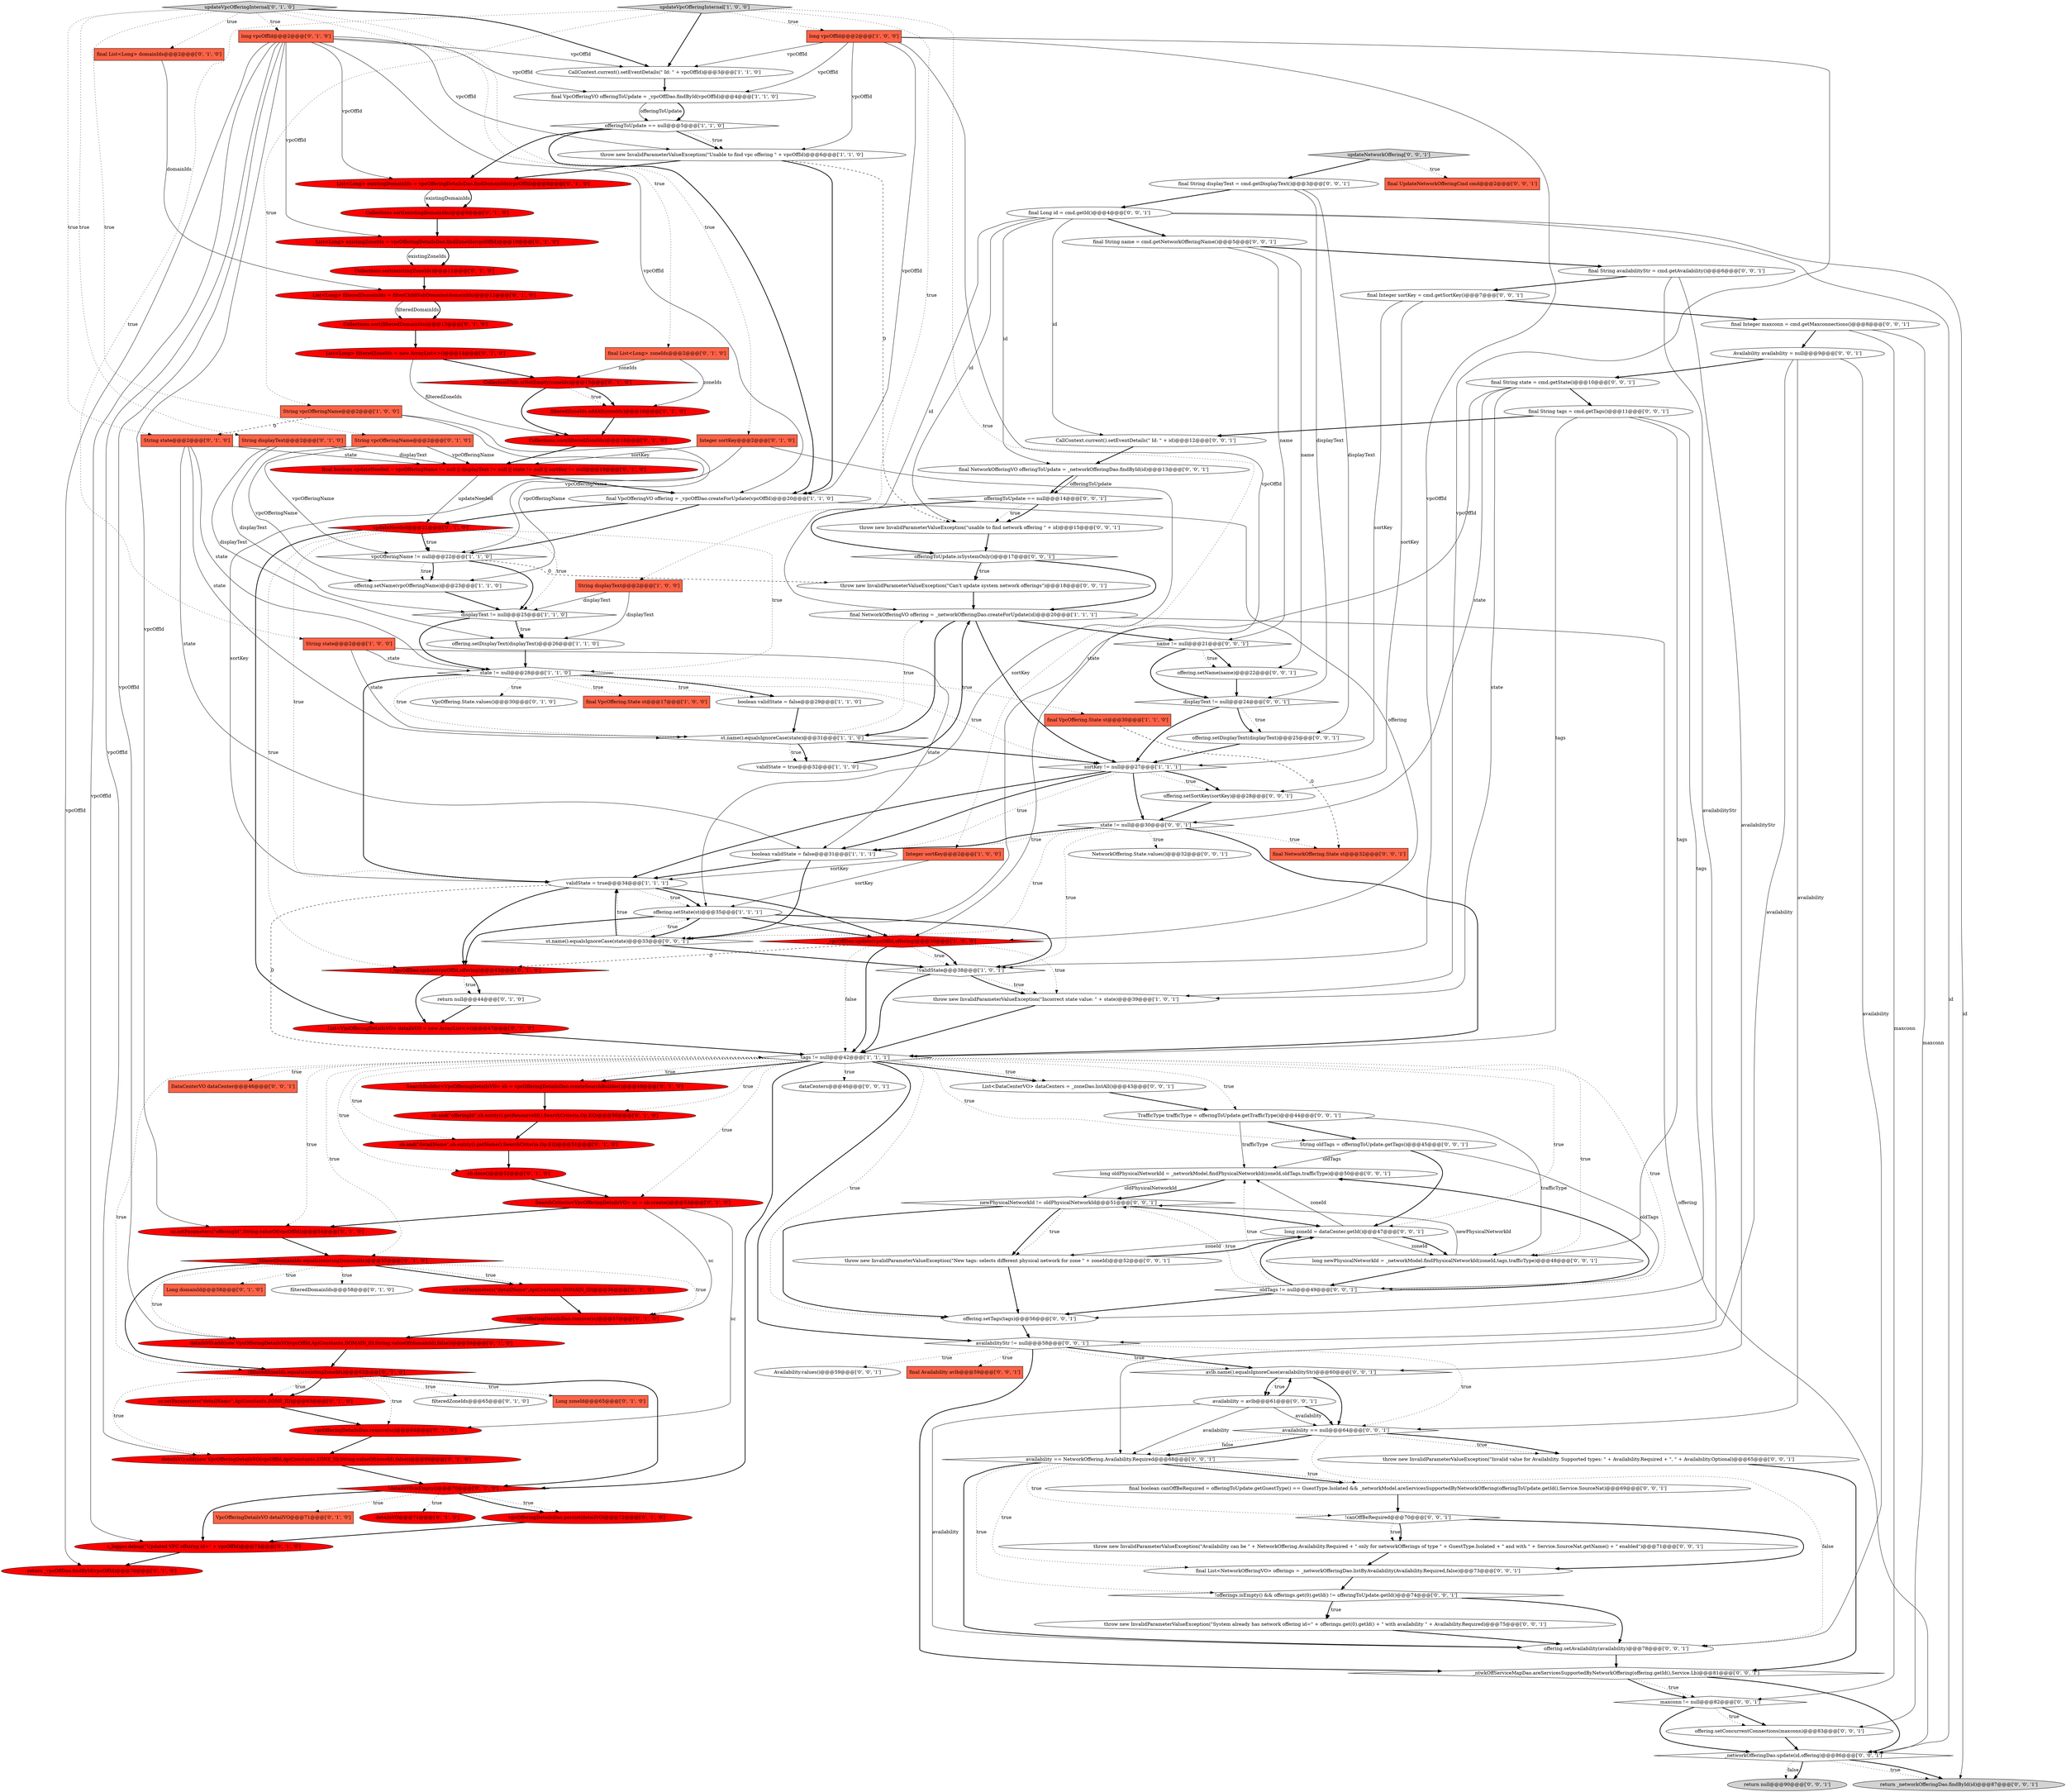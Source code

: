 digraph {
74 [style = filled, label = "SearchCriteria<VpcOfferingDetailsVO> sc = sb.create()@@@53@@@['0', '1', '0']", fillcolor = red, shape = ellipse image = "AAA1AAABBB2BBB"];
3 [style = filled, label = "_vpcOffDao.update(vpcOffId,offering)@@@30@@@['1', '0', '0']", fillcolor = red, shape = diamond image = "AAA1AAABBB1BBB"];
11 [style = filled, label = "CallContext.current().setEventDetails(\" Id: \" + vpcOffId)@@@3@@@['1', '1', '0']", fillcolor = white, shape = ellipse image = "AAA0AAABBB1BBB"];
12 [style = filled, label = "state != null@@@28@@@['1', '1', '0']", fillcolor = white, shape = diamond image = "AAA0AAABBB1BBB"];
7 [style = filled, label = "boolean validState = false@@@31@@@['1', '1', '1']", fillcolor = white, shape = ellipse image = "AAA0AAABBB1BBB"];
47 [style = filled, label = "String vpcOfferingName@@@2@@@['0', '1', '0']", fillcolor = tomato, shape = box image = "AAA0AAABBB2BBB"];
105 [style = filled, label = "final String displayText = cmd.getDisplayText()@@@3@@@['0', '0', '1']", fillcolor = white, shape = ellipse image = "AAA0AAABBB3BBB"];
81 [style = filled, label = "!offerings.isEmpty() && offerings.get(0).getId() != offeringToUpdate.getId()@@@74@@@['0', '0', '1']", fillcolor = white, shape = diamond image = "AAA0AAABBB3BBB"];
45 [style = filled, label = "String displayText@@@2@@@['0', '1', '0']", fillcolor = tomato, shape = box image = "AAA0AAABBB2BBB"];
10 [style = filled, label = "long vpcOffId@@@2@@@['1', '0', '0']", fillcolor = tomato, shape = box image = "AAA0AAABBB1BBB"];
118 [style = filled, label = "final NetworkOffering.State st@@@32@@@['0', '0', '1']", fillcolor = tomato, shape = box image = "AAA0AAABBB3BBB"];
17 [style = filled, label = "String state@@@2@@@['1', '0', '0']", fillcolor = tomato, shape = box image = "AAA0AAABBB1BBB"];
98 [style = filled, label = "NetworkOffering.State.values()@@@32@@@['0', '0', '1']", fillcolor = white, shape = ellipse image = "AAA0AAABBB3BBB"];
76 [style = filled, label = "Collections.sort(existingZoneIds)@@@11@@@['0', '1', '0']", fillcolor = red, shape = ellipse image = "AAA1AAABBB2BBB"];
117 [style = filled, label = "final String availabilityStr = cmd.getAvailability()@@@6@@@['0', '0', '1']", fillcolor = white, shape = ellipse image = "AAA0AAABBB3BBB"];
44 [style = filled, label = "List<Long> existingZoneIds = vpcOfferingDetailsDao.findZoneIds(vpcOffId)@@@10@@@['0', '1', '0']", fillcolor = red, shape = ellipse image = "AAA1AAABBB2BBB"];
97 [style = filled, label = "long oldPhysicalNetworkId = _networkModel.findPhysicalNetworkId(zoneId,oldTags,trafficType)@@@50@@@['0', '0', '1']", fillcolor = white, shape = ellipse image = "AAA0AAABBB3BBB"];
134 [style = filled, label = "String oldTags = offeringToUpdate.getTags()@@@45@@@['0', '0', '1']", fillcolor = white, shape = ellipse image = "AAA0AAABBB3BBB"];
126 [style = filled, label = "final boolean canOffBeRequired = offeringToUpdate.getGuestType() == GuestType.Isolated && _networkModel.areServicesSupportedByNetworkOffering(offeringToUpdate.getId(),Service.SourceNat)@@@69@@@['0', '0', '1']", fillcolor = white, shape = ellipse image = "AAA0AAABBB3BBB"];
86 [style = filled, label = "throw new InvalidParameterValueException(\"Availability can be \" + NetworkOffering.Availability.Required + \" only for networkOfferings of type \" + GuestType.Isolated + \" and with \" + Service.SourceNat.getName() + \" enabled\")@@@71@@@['0', '0', '1']", fillcolor = white, shape = ellipse image = "AAA0AAABBB3BBB"];
22 [style = filled, label = "offeringToUpdate == null@@@5@@@['1', '1', '0']", fillcolor = white, shape = diamond image = "AAA0AAABBB1BBB"];
49 [style = filled, label = "VpcOffering.State.values()@@@30@@@['0', '1', '0']", fillcolor = white, shape = ellipse image = "AAA0AAABBB2BBB"];
77 [style = filled, label = "!detailsVO.isEmpty()@@@70@@@['0', '1', '0']", fillcolor = red, shape = diamond image = "AAA1AAABBB2BBB"];
111 [style = filled, label = "final Integer maxconn = cmd.getMaxconnections()@@@8@@@['0', '0', '1']", fillcolor = white, shape = ellipse image = "AAA0AAABBB3BBB"];
56 [style = filled, label = "sb.and(\"offeringId\",sb.entity().getResourceId(),SearchCriteria.Op.EQ)@@@50@@@['0', '1', '0']", fillcolor = red, shape = ellipse image = "AAA1AAABBB2BBB"];
119 [style = filled, label = "final List<NetworkOfferingVO> offerings = _networkOfferingDao.listByAvailability(Availability.Required,false)@@@73@@@['0', '0', '1']", fillcolor = white, shape = ellipse image = "AAA0AAABBB3BBB"];
43 [style = filled, label = "final List<Long> zoneIds@@@2@@@['0', '1', '0']", fillcolor = tomato, shape = box image = "AAA0AAABBB2BBB"];
59 [style = filled, label = "updateNeeded@@@21@@@['0', '1', '0']", fillcolor = red, shape = diamond image = "AAA1AAABBB2BBB"];
31 [style = filled, label = "Collections.sort(filteredZoneIds)@@@18@@@['0', '1', '0']", fillcolor = red, shape = ellipse image = "AAA1AAABBB2BBB"];
48 [style = filled, label = "List<Long> filteredDomainIds = filterChildSubDomains(domainIds)@@@12@@@['0', '1', '0']", fillcolor = red, shape = ellipse image = "AAA1AAABBB2BBB"];
25 [style = filled, label = "final VpcOfferingVO offeringToUpdate = _vpcOffDao.findById(vpcOffId)@@@4@@@['1', '1', '0']", fillcolor = white, shape = ellipse image = "AAA0AAABBB1BBB"];
115 [style = filled, label = "avlb.name().equalsIgnoreCase(availabilityStr)@@@60@@@['0', '0', '1']", fillcolor = white, shape = diamond image = "AAA0AAABBB3BBB"];
71 [style = filled, label = "return null@@@44@@@['0', '1', '0']", fillcolor = white, shape = ellipse image = "AAA0AAABBB2BBB"];
113 [style = filled, label = "state != null@@@30@@@['0', '0', '1']", fillcolor = white, shape = diamond image = "AAA0AAABBB3BBB"];
0 [style = filled, label = "String displayText@@@2@@@['1', '0', '0']", fillcolor = tomato, shape = box image = "AAA0AAABBB1BBB"];
57 [style = filled, label = "vpcOfferingDetailsDao.remove(sc)@@@64@@@['0', '1', '0']", fillcolor = red, shape = ellipse image = "AAA1AAABBB2BBB"];
133 [style = filled, label = "final NetworkOfferingVO offeringToUpdate = _networkOfferingDao.findById(id)@@@13@@@['0', '0', '1']", fillcolor = white, shape = ellipse image = "AAA0AAABBB3BBB"];
1 [style = filled, label = "final VpcOffering.State st@@@17@@@['1', '0', '0']", fillcolor = tomato, shape = box image = "AAA0AAABBB1BBB"];
23 [style = filled, label = "final NetworkOfferingVO offering = _networkOfferingDao.createForUpdate(id)@@@20@@@['1', '1', '1']", fillcolor = white, shape = ellipse image = "AAA0AAABBB1BBB"];
92 [style = filled, label = "Availability.values()@@@59@@@['0', '0', '1']", fillcolor = white, shape = ellipse image = "AAA0AAABBB3BBB"];
102 [style = filled, label = "throw new InvalidParameterValueException(\"Invalid value for Availability. Supported types: \" + Availability.Required + \", \" + Availability.Optional)@@@65@@@['0', '0', '1']", fillcolor = white, shape = ellipse image = "AAA0AAABBB3BBB"];
30 [style = filled, label = "!filteredZoneIds.equals(existingZoneIds)@@@62@@@['0', '1', '0']", fillcolor = red, shape = diamond image = "AAA1AAABBB2BBB"];
132 [style = filled, label = "final Long id = cmd.getId()@@@4@@@['0', '0', '1']", fillcolor = white, shape = ellipse image = "AAA0AAABBB3BBB"];
14 [style = filled, label = "Integer sortKey@@@2@@@['1', '0', '0']", fillcolor = tomato, shape = box image = "AAA0AAABBB1BBB"];
106 [style = filled, label = "throw new InvalidParameterValueException(\"unable to find network offering \" + id)@@@15@@@['0', '0', '1']", fillcolor = white, shape = ellipse image = "AAA0AAABBB3BBB"];
28 [style = filled, label = "boolean validState = false@@@29@@@['1', '1', '0']", fillcolor = white, shape = ellipse image = "AAA0AAABBB1BBB"];
104 [style = filled, label = "final Availability avlb@@@59@@@['0', '0', '1']", fillcolor = tomato, shape = box image = "AAA0AAABBB3BBB"];
16 [style = filled, label = "validState = true@@@34@@@['1', '1', '1']", fillcolor = white, shape = ellipse image = "AAA0AAABBB1BBB"];
79 [style = filled, label = "name != null@@@21@@@['0', '0', '1']", fillcolor = white, shape = diamond image = "AAA0AAABBB3BBB"];
8 [style = filled, label = "final VpcOffering.State st@@@30@@@['1', '1', '0']", fillcolor = tomato, shape = box image = "AAA0AAABBB1BBB"];
39 [style = filled, label = "vpcOfferingDetailsDao.persist(detailVO)@@@72@@@['0', '1', '0']", fillcolor = red, shape = ellipse image = "AAA1AAABBB2BBB"];
94 [style = filled, label = "displayText != null@@@24@@@['0', '0', '1']", fillcolor = white, shape = diamond image = "AAA0AAABBB3BBB"];
51 [style = filled, label = "updateVpcOfferingInternal['0', '1', '0']", fillcolor = lightgray, shape = diamond image = "AAA0AAABBB2BBB"];
124 [style = filled, label = "final Integer sortKey = cmd.getSortKey()@@@7@@@['0', '0', '1']", fillcolor = white, shape = ellipse image = "AAA0AAABBB3BBB"];
73 [style = filled, label = "String state@@@2@@@['0', '1', '0']", fillcolor = tomato, shape = box image = "AAA1AAABBB2BBB"];
130 [style = filled, label = "_networkOfferingDao.update(id,offering)@@@86@@@['0', '0', '1']", fillcolor = white, shape = diamond image = "AAA0AAABBB3BBB"];
32 [style = filled, label = "sc.setParameters(\"detailName\",ApiConstants.DOMAIN_ID)@@@56@@@['0', '1', '0']", fillcolor = red, shape = ellipse image = "AAA1AAABBB2BBB"];
75 [style = filled, label = "!filteredDomainIds.equals(existingDomainIds)@@@55@@@['0', '1', '0']", fillcolor = red, shape = diamond image = "AAA1AAABBB2BBB"];
33 [style = filled, label = "final List<Long> domainIds@@@2@@@['0', '1', '0']", fillcolor = tomato, shape = box image = "AAA0AAABBB2BBB"];
50 [style = filled, label = "Integer sortKey@@@2@@@['0', '1', '0']", fillcolor = tomato, shape = box image = "AAA0AAABBB2BBB"];
63 [style = filled, label = "VpcOfferingDetailsVO detailVO@@@71@@@['0', '1', '0']", fillcolor = tomato, shape = box image = "AAA0AAABBB2BBB"];
69 [style = filled, label = "Long domainId@@@58@@@['0', '1', '0']", fillcolor = tomato, shape = box image = "AAA1AAABBB2BBB"];
82 [style = filled, label = "final String tags = cmd.getTags()@@@11@@@['0', '0', '1']", fillcolor = white, shape = ellipse image = "AAA0AAABBB3BBB"];
122 [style = filled, label = "final String state = cmd.getState()@@@10@@@['0', '0', '1']", fillcolor = white, shape = ellipse image = "AAA0AAABBB3BBB"];
127 [style = filled, label = "offering.setName(name)@@@22@@@['0', '0', '1']", fillcolor = white, shape = ellipse image = "AAA0AAABBB3BBB"];
87 [style = filled, label = "!canOffBeRequired@@@70@@@['0', '0', '1']", fillcolor = white, shape = diamond image = "AAA0AAABBB3BBB"];
61 [style = filled, label = "SearchBuilder<VpcOfferingDetailsVO> sb = vpcOfferingDetailsDao.createSearchBuilder()@@@49@@@['0', '1', '0']", fillcolor = red, shape = ellipse image = "AAA1AAABBB2BBB"];
70 [style = filled, label = "detailsVO@@@71@@@['0', '1', '0']", fillcolor = red, shape = ellipse image = "AAA1AAABBB2BBB"];
29 [style = filled, label = "throw new InvalidParameterValueException(\"Unable to find vpc offering \" + vpcOffId)@@@6@@@['1', '1', '0']", fillcolor = white, shape = ellipse image = "AAA0AAABBB1BBB"];
36 [style = filled, label = "filteredZoneIds@@@65@@@['0', '1', '0']", fillcolor = white, shape = ellipse image = "AAA0AAABBB2BBB"];
96 [style = filled, label = "offeringToUpdate == null@@@14@@@['0', '0', '1']", fillcolor = white, shape = diamond image = "AAA0AAABBB3BBB"];
85 [style = filled, label = "offeringToUpdate.isSystemOnly()@@@17@@@['0', '0', '1']", fillcolor = white, shape = diamond image = "AAA0AAABBB3BBB"];
72 [style = filled, label = "return _vpcOffDao.findById(vpcOffId)@@@76@@@['0', '1', '0']", fillcolor = red, shape = ellipse image = "AAA1AAABBB2BBB"];
27 [style = filled, label = "final VpcOfferingVO offering = _vpcOffDao.createForUpdate(vpcOffId)@@@20@@@['1', '1', '0']", fillcolor = white, shape = ellipse image = "AAA0AAABBB1BBB"];
20 [style = filled, label = "offering.setName(vpcOfferingName)@@@23@@@['1', '1', '0']", fillcolor = white, shape = ellipse image = "AAA0AAABBB1BBB"];
110 [style = filled, label = "long zoneId = dataCenter.getId()@@@47@@@['0', '0', '1']", fillcolor = white, shape = ellipse image = "AAA0AAABBB3BBB"];
116 [style = filled, label = "offering.setTags(tags)@@@56@@@['0', '0', '1']", fillcolor = white, shape = ellipse image = "AAA0AAABBB3BBB"];
18 [style = filled, label = "st.name().equalsIgnoreCase(state)@@@31@@@['1', '1', '0']", fillcolor = white, shape = diamond image = "AAA0AAABBB1BBB"];
66 [style = filled, label = "long vpcOffId@@@2@@@['0', '1', '0']", fillcolor = tomato, shape = box image = "AAA0AAABBB2BBB"];
112 [style = filled, label = "availabilityStr != null@@@58@@@['0', '0', '1']", fillcolor = white, shape = diamond image = "AAA0AAABBB3BBB"];
19 [style = filled, label = "validState = true@@@32@@@['1', '1', '0']", fillcolor = white, shape = ellipse image = "AAA0AAABBB1BBB"];
109 [style = filled, label = "offering.setSortKey(sortKey)@@@28@@@['0', '0', '1']", fillcolor = white, shape = ellipse image = "AAA0AAABBB3BBB"];
108 [style = filled, label = "final UpdateNetworkOfferingCmd cmd@@@2@@@['0', '0', '1']", fillcolor = tomato, shape = box image = "AAA0AAABBB3BBB"];
91 [style = filled, label = "newPhysicalNetworkId != oldPhysicalNetworkId@@@51@@@['0', '0', '1']", fillcolor = white, shape = diamond image = "AAA0AAABBB3BBB"];
99 [style = filled, label = "dataCenters@@@46@@@['0', '0', '1']", fillcolor = white, shape = ellipse image = "AAA0AAABBB3BBB"];
34 [style = filled, label = "filteredZoneIds.addAll(zoneIds)@@@16@@@['0', '1', '0']", fillcolor = red, shape = ellipse image = "AAA1AAABBB2BBB"];
100 [style = filled, label = "offering.setDisplayText(displayText)@@@25@@@['0', '0', '1']", fillcolor = white, shape = ellipse image = "AAA0AAABBB3BBB"];
131 [style = filled, label = "_ntwkOffServiceMapDao.areServicesSupportedByNetworkOffering(offering.getId(),Service.Lb)@@@81@@@['0', '0', '1']", fillcolor = white, shape = diamond image = "AAA0AAABBB3BBB"];
35 [style = filled, label = "sb.done()@@@52@@@['0', '1', '0']", fillcolor = red, shape = ellipse image = "AAA1AAABBB2BBB"];
89 [style = filled, label = "final String name = cmd.getNetworkOfferingName()@@@5@@@['0', '0', '1']", fillcolor = white, shape = ellipse image = "AAA0AAABBB3BBB"];
93 [style = filled, label = "return null@@@90@@@['0', '0', '1']", fillcolor = lightgray, shape = ellipse image = "AAA0AAABBB3BBB"];
128 [style = filled, label = "long newPhysicalNetworkId = _networkModel.findPhysicalNetworkId(zoneId,tags,trafficType)@@@48@@@['0', '0', '1']", fillcolor = white, shape = ellipse image = "AAA0AAABBB3BBB"];
41 [style = filled, label = "sb.and(\"detailName\",sb.entity().getName(),SearchCriteria.Op.EQ)@@@51@@@['0', '1', '0']", fillcolor = red, shape = ellipse image = "AAA1AAABBB2BBB"];
53 [style = filled, label = "!_vpcOffDao.update(vpcOffId,offering)@@@43@@@['0', '1', '0']", fillcolor = red, shape = diamond image = "AAA1AAABBB2BBB"];
103 [style = filled, label = "throw new InvalidParameterValueException(\"Can't update system network offerings\")@@@18@@@['0', '0', '1']", fillcolor = white, shape = ellipse image = "AAA0AAABBB3BBB"];
120 [style = filled, label = "TrafficType trafficType = offeringToUpdate.getTrafficType()@@@44@@@['0', '0', '1']", fillcolor = white, shape = ellipse image = "AAA0AAABBB3BBB"];
129 [style = filled, label = "maxconn != null@@@82@@@['0', '0', '1']", fillcolor = white, shape = diamond image = "AAA0AAABBB3BBB"];
13 [style = filled, label = "offering.setState(st)@@@35@@@['1', '1', '1']", fillcolor = white, shape = ellipse image = "AAA0AAABBB1BBB"];
37 [style = filled, label = "filteredDomainIds@@@58@@@['0', '1', '0']", fillcolor = white, shape = ellipse image = "AAA0AAABBB2BBB"];
125 [style = filled, label = "Availability availability = null@@@9@@@['0', '0', '1']", fillcolor = white, shape = ellipse image = "AAA0AAABBB3BBB"];
123 [style = filled, label = "availability = avlb@@@61@@@['0', '0', '1']", fillcolor = white, shape = ellipse image = "AAA0AAABBB3BBB"];
5 [style = filled, label = "updateVpcOfferingInternal['1', '0', '0']", fillcolor = lightgray, shape = diamond image = "AAA0AAABBB1BBB"];
46 [style = filled, label = "Collections.sort(filteredDomainIds)@@@13@@@['0', '1', '0']", fillcolor = red, shape = ellipse image = "AAA1AAABBB2BBB"];
135 [style = filled, label = "updateNetworkOffering['0', '0', '1']", fillcolor = lightgray, shape = diamond image = "AAA0AAABBB3BBB"];
15 [style = filled, label = "!validState@@@38@@@['1', '0', '1']", fillcolor = white, shape = diamond image = "AAA0AAABBB1BBB"];
42 [style = filled, label = "List<VpcOfferingDetailsVO> detailsVO = new ArrayList<>()@@@47@@@['0', '1', '0']", fillcolor = red, shape = ellipse image = "AAA1AAABBB2BBB"];
64 [style = filled, label = "Long zoneId@@@65@@@['0', '1', '0']", fillcolor = tomato, shape = box image = "AAA1AAABBB2BBB"];
80 [style = filled, label = "oldTags != null@@@49@@@['0', '0', '1']", fillcolor = white, shape = diamond image = "AAA0AAABBB3BBB"];
88 [style = filled, label = "offering.setAvailability(availability)@@@78@@@['0', '0', '1']", fillcolor = white, shape = ellipse image = "AAA0AAABBB3BBB"];
38 [style = filled, label = "vpcOfferingDetailsDao.remove(sc)@@@57@@@['0', '1', '0']", fillcolor = red, shape = ellipse image = "AAA1AAABBB2BBB"];
95 [style = filled, label = "throw new InvalidParameterValueException(\"New tags: selects different physical network for zone \" + zoneId)@@@52@@@['0', '0', '1']", fillcolor = white, shape = ellipse image = "AAA0AAABBB3BBB"];
60 [style = filled, label = "detailsVO.add(new VpcOfferingDetailsVO(vpcOffId,ApiConstants.DOMAIN_ID,String.valueOf(domainId),false))@@@59@@@['0', '1', '0']", fillcolor = red, shape = ellipse image = "AAA1AAABBB2BBB"];
90 [style = filled, label = "throw new InvalidParameterValueException(\"System already has network offering id=\" + offerings.get(0).getId() + \" with availability \" + Availability.Required)@@@75@@@['0', '0', '1']", fillcolor = white, shape = ellipse image = "AAA0AAABBB3BBB"];
114 [style = filled, label = "availability == null@@@64@@@['0', '0', '1']", fillcolor = white, shape = diamond image = "AAA0AAABBB3BBB"];
62 [style = filled, label = "detailsVO.add(new VpcOfferingDetailsVO(vpcOffId,ApiConstants.ZONE_ID,String.valueOf(zoneId),false))@@@66@@@['0', '1', '0']", fillcolor = red, shape = ellipse image = "AAA1AAABBB2BBB"];
68 [style = filled, label = "CollectionUtils.isNotEmpty(zoneIds)@@@15@@@['0', '1', '0']", fillcolor = red, shape = diamond image = "AAA1AAABBB2BBB"];
65 [style = filled, label = "Collections.sort(existingDomainIds)@@@9@@@['0', '1', '0']", fillcolor = red, shape = ellipse image = "AAA1AAABBB2BBB"];
84 [style = filled, label = "DataCenterVO dataCenter@@@46@@@['0', '0', '1']", fillcolor = tomato, shape = box image = "AAA0AAABBB3BBB"];
6 [style = filled, label = "offering.setDisplayText(displayText)@@@26@@@['1', '1', '0']", fillcolor = white, shape = ellipse image = "AAA0AAABBB1BBB"];
78 [style = filled, label = "st.name().equalsIgnoreCase(state)@@@33@@@['0', '0', '1']", fillcolor = white, shape = diamond image = "AAA0AAABBB3BBB"];
4 [style = filled, label = "vpcOfferingName != null@@@22@@@['1', '1', '0']", fillcolor = white, shape = diamond image = "AAA0AAABBB1BBB"];
83 [style = filled, label = "List<DataCenterVO> dataCenters = _zoneDao.listAll()@@@43@@@['0', '0', '1']", fillcolor = white, shape = ellipse image = "AAA0AAABBB3BBB"];
21 [style = filled, label = "throw new InvalidParameterValueException(\"Incorrect state value: \" + state)@@@39@@@['1', '0', '1']", fillcolor = white, shape = ellipse image = "AAA0AAABBB1BBB"];
107 [style = filled, label = "CallContext.current().setEventDetails(\" Id: \" + id)@@@12@@@['0', '0', '1']", fillcolor = white, shape = ellipse image = "AAA0AAABBB3BBB"];
121 [style = filled, label = "availability == NetworkOffering.Availability.Required@@@68@@@['0', '0', '1']", fillcolor = white, shape = diamond image = "AAA0AAABBB3BBB"];
2 [style = filled, label = "displayText != null@@@25@@@['1', '1', '0']", fillcolor = white, shape = diamond image = "AAA0AAABBB1BBB"];
26 [style = filled, label = "tags != null@@@42@@@['1', '1', '1']", fillcolor = white, shape = diamond image = "AAA0AAABBB1BBB"];
58 [style = filled, label = "List<Long> filteredZoneIds = new ArrayList<>()@@@14@@@['0', '1', '0']", fillcolor = red, shape = ellipse image = "AAA1AAABBB2BBB"];
52 [style = filled, label = "final boolean updateNeeded = vpcOfferingName != null || displayText != null || state != null || sortKey != null@@@19@@@['0', '1', '0']", fillcolor = red, shape = ellipse image = "AAA1AAABBB2BBB"];
24 [style = filled, label = "String vpcOfferingName@@@2@@@['1', '0', '0']", fillcolor = tomato, shape = box image = "AAA1AAABBB1BBB"];
54 [style = filled, label = "sc.setParameters(\"detailName\",ApiConstants.ZONE_ID)@@@63@@@['0', '1', '0']", fillcolor = red, shape = ellipse image = "AAA1AAABBB2BBB"];
9 [style = filled, label = "sortKey != null@@@27@@@['1', '1', '1']", fillcolor = white, shape = diamond image = "AAA0AAABBB1BBB"];
136 [style = filled, label = "return _networkOfferingDao.findById(id)@@@87@@@['0', '0', '1']", fillcolor = lightgray, shape = ellipse image = "AAA0AAABBB3BBB"];
40 [style = filled, label = "sc.setParameters(\"offeringId\",String.valueOf(vpcOffId))@@@54@@@['0', '1', '0']", fillcolor = red, shape = ellipse image = "AAA1AAABBB2BBB"];
55 [style = filled, label = "s_logger.debug(\"Updated VPC offeirng id=\" + vpcOffId)@@@75@@@['0', '1', '0']", fillcolor = red, shape = ellipse image = "AAA1AAABBB2BBB"];
67 [style = filled, label = "List<Long> existingDomainIds = vpcOfferingDetailsDao.findDomainIds(vpcOffId)@@@8@@@['0', '1', '0']", fillcolor = red, shape = ellipse image = "AAA1AAABBB2BBB"];
101 [style = filled, label = "offering.setConcurrentConnections(maxconn)@@@83@@@['0', '0', '1']", fillcolor = white, shape = ellipse image = "AAA0AAABBB3BBB"];
68->31 [style = bold, label=""];
25->22 [style = bold, label=""];
61->56 [style = bold, label=""];
16->13 [style = dotted, label="true"];
80->97 [style = dotted, label="true"];
78->13 [style = dotted, label="true"];
54->57 [style = bold, label=""];
51->45 [style = dotted, label="true"];
83->120 [style = bold, label=""];
10->25 [style = solid, label="vpcOffId"];
15->21 [style = dotted, label="true"];
51->47 [style = dotted, label="true"];
132->136 [style = solid, label="id"];
23->130 [style = solid, label="offering"];
16->26 [style = dashed, label="0"];
125->88 [style = solid, label="availability"];
62->77 [style = bold, label=""];
26->30 [style = dotted, label="true"];
113->7 [style = bold, label=""];
110->95 [style = solid, label="zoneId"];
7->16 [style = bold, label=""];
26->77 [style = bold, label=""];
26->61 [style = bold, label=""];
134->97 [style = solid, label="oldTags"];
43->34 [style = solid, label="zoneIds"];
59->42 [style = bold, label=""];
34->31 [style = bold, label=""];
66->44 [style = solid, label="vpcOffId"];
44->76 [style = bold, label=""];
110->97 [style = solid, label="zoneId"];
111->125 [style = bold, label=""];
97->91 [style = solid, label="oldPhysicalNetworkId"];
78->16 [style = dotted, label="true"];
94->9 [style = bold, label=""];
82->128 [style = solid, label="tags"];
43->68 [style = solid, label="zoneIds"];
13->15 [style = bold, label=""];
66->40 [style = solid, label="vpcOffId"];
103->23 [style = bold, label=""];
132->107 [style = solid, label="id"];
79->94 [style = bold, label=""];
122->21 [style = solid, label="state"];
120->97 [style = solid, label="trafficType"];
125->114 [style = solid, label="availability"];
31->52 [style = bold, label=""];
53->42 [style = bold, label=""];
131->129 [style = dotted, label="true"];
22->29 [style = bold, label=""];
12->49 [style = dotted, label="true"];
48->46 [style = solid, label="filteredDomainIds"];
115->123 [style = bold, label=""];
79->127 [style = bold, label=""];
121->81 [style = dotted, label="true"];
48->46 [style = bold, label=""];
80->116 [style = bold, label=""];
26->35 [style = dotted, label="true"];
91->116 [style = bold, label=""];
23->18 [style = bold, label=""];
85->103 [style = bold, label=""];
105->94 [style = solid, label="displayText"];
51->66 [style = dotted, label="true"];
130->93 [style = dotted, label="false"];
5->14 [style = dotted, label="true"];
58->68 [style = bold, label=""];
29->67 [style = bold, label=""];
89->79 [style = solid, label="name"];
121->88 [style = bold, label=""];
135->108 [style = dotted, label="true"];
17->12 [style = solid, label="state"];
38->60 [style = bold, label=""];
112->114 [style = dotted, label="true"];
20->2 [style = bold, label=""];
121->87 [style = dotted, label="true"];
130->136 [style = dotted, label="true"];
100->9 [style = bold, label=""];
133->96 [style = solid, label="offeringToUpdate"];
13->3 [style = bold, label=""];
113->7 [style = dotted, label="true"];
66->29 [style = solid, label="vpcOffId"];
60->30 [style = bold, label=""];
124->111 [style = bold, label=""];
122->78 [style = solid, label="state"];
114->88 [style = dotted, label="false"];
51->50 [style = dotted, label="true"];
24->73 [style = dashed, label="0"];
68->34 [style = dotted, label="true"];
27->3 [style = solid, label="offering"];
10->3 [style = solid, label="vpcOffId"];
114->121 [style = dotted, label="false"];
55->72 [style = bold, label=""];
105->100 [style = solid, label="displayText"];
90->88 [style = bold, label=""];
94->100 [style = dotted, label="true"];
57->62 [style = bold, label=""];
12->8 [style = dotted, label="true"];
91->110 [style = bold, label=""];
29->106 [style = dashed, label="0"];
10->11 [style = solid, label="vpcOffId"];
86->119 [style = bold, label=""];
74->40 [style = bold, label=""];
89->127 [style = solid, label="name"];
26->56 [style = dotted, label="true"];
95->116 [style = bold, label=""];
123->114 [style = solid, label="availability"];
125->121 [style = solid, label="availability"];
26->120 [style = dotted, label="true"];
91->95 [style = bold, label=""];
26->112 [style = bold, label=""];
81->90 [style = bold, label=""];
112->131 [style = bold, label=""];
50->16 [style = solid, label="sortKey"];
106->85 [style = bold, label=""];
129->101 [style = bold, label=""];
26->83 [style = bold, label=""];
28->18 [style = bold, label=""];
73->18 [style = solid, label="state"];
12->28 [style = bold, label=""];
30->77 [style = bold, label=""];
77->39 [style = dotted, label="true"];
76->48 [style = bold, label=""];
18->19 [style = bold, label=""];
10->21 [style = solid, label="vpcOffId"];
4->2 [style = bold, label=""];
135->105 [style = bold, label=""];
8->118 [style = dashed, label="0"];
50->13 [style = solid, label="sortKey"];
81->90 [style = dotted, label="true"];
29->27 [style = bold, label=""];
132->133 [style = solid, label="id"];
10->29 [style = solid, label="vpcOffId"];
30->57 [style = dotted, label="true"];
89->117 [style = bold, label=""];
7->78 [style = bold, label=""];
27->59 [style = bold, label=""];
75->69 [style = dotted, label="true"];
5->11 [style = bold, label=""];
124->109 [style = solid, label="sortKey"];
47->52 [style = solid, label="vpcOfferingName"];
96->106 [style = dotted, label="true"];
112->104 [style = dotted, label="true"];
127->94 [style = bold, label=""];
51->33 [style = dotted, label="true"];
26->80 [style = dotted, label="true"];
5->10 [style = dotted, label="true"];
35->74 [style = bold, label=""];
82->107 [style = bold, label=""];
113->15 [style = dotted, label="true"];
3->53 [style = dashed, label="0"];
75->60 [style = dotted, label="true"];
134->110 [style = bold, label=""];
80->110 [style = bold, label=""];
23->79 [style = bold, label=""];
123->88 [style = solid, label="availability"];
65->44 [style = bold, label=""];
26->99 [style = dotted, label="true"];
77->70 [style = dotted, label="true"];
112->115 [style = bold, label=""];
42->26 [style = bold, label=""];
17->7 [style = solid, label="state"];
75->37 [style = dotted, label="true"];
39->55 [style = bold, label=""];
13->53 [style = bold, label=""];
13->78 [style = bold, label=""];
88->131 [style = bold, label=""];
53->71 [style = dotted, label="true"];
85->103 [style = dotted, label="true"];
75->30 [style = bold, label=""];
46->58 [style = bold, label=""];
59->12 [style = dotted, label="true"];
12->28 [style = dotted, label="true"];
32->38 [style = bold, label=""];
75->32 [style = bold, label=""];
51->73 [style = dotted, label="true"];
134->80 [style = solid, label="oldTags"];
22->27 [style = bold, label=""];
25->22 [style = solid, label="offeringToUpdate"];
73->12 [style = solid, label="state"];
120->134 [style = bold, label=""];
123->115 [style = bold, label=""];
110->128 [style = solid, label="zoneId"];
23->9 [style = bold, label=""];
131->130 [style = bold, label=""];
87->86 [style = dotted, label="true"];
107->133 [style = bold, label=""];
52->27 [style = bold, label=""];
67->65 [style = solid, label="existingDomainIds"];
121->126 [style = bold, label=""];
101->130 [style = bold, label=""];
3->26 [style = dotted, label="false"];
132->23 [style = solid, label="id"];
5->24 [style = dotted, label="true"];
117->115 [style = solid, label="availabilityStr"];
77->39 [style = bold, label=""];
4->103 [style = dashed, label="0"];
40->75 [style = bold, label=""];
51->43 [style = dotted, label="true"];
52->59 [style = solid, label="updateNeeded"];
115->114 [style = bold, label=""];
75->38 [style = dotted, label="true"];
113->78 [style = dotted, label="true"];
117->124 [style = bold, label=""];
16->3 [style = bold, label=""];
22->29 [style = dotted, label="true"];
68->34 [style = bold, label=""];
26->83 [style = dotted, label="true"];
26->40 [style = dotted, label="true"];
30->54 [style = dotted, label="true"];
9->113 [style = bold, label=""];
125->122 [style = bold, label=""];
66->11 [style = solid, label="vpcOffId"];
47->20 [style = solid, label="vpcOfferingName"];
131->129 [style = bold, label=""];
105->132 [style = bold, label=""];
112->115 [style = dotted, label="true"];
130->93 [style = bold, label=""];
120->128 [style = solid, label="trafficType"];
18->19 [style = dotted, label="true"];
94->100 [style = bold, label=""];
132->89 [style = bold, label=""];
44->76 [style = solid, label="existingZoneIds"];
82->26 [style = solid, label="tags"];
24->4 [style = solid, label="vpcOfferingName"];
9->109 [style = dotted, label="true"];
80->97 [style = bold, label=""];
14->13 [style = solid, label="sortKey"];
132->130 [style = solid, label="id"];
66->72 [style = solid, label="vpcOffId"];
102->131 [style = bold, label=""];
59->53 [style = dotted, label="true"];
3->15 [style = dotted, label="true"];
79->127 [style = dotted, label="true"];
4->20 [style = bold, label=""];
80->91 [style = dotted, label="true"];
110->128 [style = bold, label=""];
26->128 [style = dotted, label="true"];
9->7 [style = dotted, label="true"];
87->86 [style = bold, label=""];
45->6 [style = solid, label="displayText"];
26->74 [style = dotted, label="true"];
5->17 [style = dotted, label="true"];
113->26 [style = bold, label=""];
26->84 [style = dotted, label="true"];
47->4 [style = solid, label="vpcOfferingName"];
0->2 [style = solid, label="displayText"];
67->65 [style = bold, label=""];
16->53 [style = bold, label=""];
73->52 [style = solid, label="state"];
15->26 [style = bold, label=""];
81->88 [style = bold, label=""];
96->106 [style = bold, label=""];
27->4 [style = bold, label=""];
50->52 [style = solid, label="sortKey"];
96->85 [style = bold, label=""];
45->2 [style = solid, label="displayText"];
114->121 [style = bold, label=""];
123->114 [style = bold, label=""];
66->25 [style = solid, label="vpcOffId"];
66->27 [style = solid, label="vpcOffId"];
74->38 [style = solid, label="sc"];
82->116 [style = solid, label="tags"];
59->4 [style = dotted, label="true"];
117->112 [style = solid, label="availabilityStr"];
122->113 [style = solid, label="state"];
2->6 [style = bold, label=""];
15->21 [style = bold, label=""];
56->41 [style = bold, label=""];
9->7 [style = bold, label=""];
9->16 [style = bold, label=""];
10->27 [style = solid, label="vpcOffId"];
21->26 [style = bold, label=""];
45->52 [style = solid, label="displayText"];
0->6 [style = solid, label="displayText"];
22->67 [style = bold, label=""];
91->95 [style = dotted, label="true"];
121->119 [style = dotted, label="true"];
113->118 [style = dotted, label="true"];
51->11 [style = bold, label=""];
26->75 [style = dotted, label="true"];
11->25 [style = bold, label=""];
26->41 [style = dotted, label="true"];
18->23 [style = dotted, label="true"];
111->129 [style = solid, label="maxconn"];
59->4 [style = bold, label=""];
12->18 [style = dotted, label="true"];
26->116 [style = dotted, label="true"];
97->91 [style = bold, label=""];
129->130 [style = bold, label=""];
109->113 [style = bold, label=""];
59->16 [style = dotted, label="true"];
78->16 [style = bold, label=""];
10->15 [style = solid, label="vpcOffId"];
122->82 [style = bold, label=""];
114->102 [style = dotted, label="true"];
87->119 [style = bold, label=""];
128->80 [style = bold, label=""];
18->9 [style = bold, label=""];
71->42 [style = bold, label=""];
128->91 [style = solid, label="newPhysicalNetworkId"];
26->110 [style = dotted, label="true"];
9->109 [style = bold, label=""];
114->102 [style = bold, label=""];
113->98 [style = dotted, label="true"];
115->123 [style = dotted, label="true"];
17->18 [style = solid, label="state"];
133->96 [style = bold, label=""];
16->13 [style = bold, label=""];
74->57 [style = solid, label="sc"];
121->126 [style = dotted, label="true"];
24->20 [style = solid, label="vpcOfferingName"];
3->26 [style = bold, label=""];
78->15 [style = bold, label=""];
123->121 [style = solid, label="availability"];
66->62 [style = solid, label="vpcOffId"];
5->0 [style = dotted, label="true"];
26->134 [style = dotted, label="true"];
30->36 [style = dotted, label="true"];
33->48 [style = solid, label="domainIds"];
111->101 [style = solid, label="maxconn"];
73->7 [style = solid, label="state"];
2->6 [style = dotted, label="true"];
3->21 [style = dotted, label="true"];
30->54 [style = bold, label=""];
77->55 [style = bold, label=""];
66->60 [style = solid, label="vpcOffId"];
85->23 [style = bold, label=""];
132->106 [style = solid, label="id"];
75->32 [style = dotted, label="true"];
112->92 [style = dotted, label="true"];
130->136 [style = bold, label=""];
6->12 [style = bold, label=""];
41->35 [style = bold, label=""];
14->16 [style = solid, label="sortKey"];
26->61 [style = dotted, label="true"];
77->63 [style = dotted, label="true"];
4->20 [style = dotted, label="true"];
124->9 [style = solid, label="sortKey"];
12->1 [style = dotted, label="true"];
66->67 [style = solid, label="vpcOffId"];
119->81 [style = bold, label=""];
3->15 [style = bold, label=""];
12->16 [style = bold, label=""];
126->87 [style = bold, label=""];
66->55 [style = solid, label="vpcOffId"];
2->12 [style = bold, label=""];
30->62 [style = dotted, label="true"];
53->71 [style = bold, label=""];
30->64 [style = dotted, label="true"];
116->112 [style = bold, label=""];
19->23 [style = bold, label=""];
95->110 [style = bold, label=""];
129->101 [style = dotted, label="true"];
59->2 [style = dotted, label="true"];
12->9 [style = dotted, label="true"];
58->31 [style = solid, label="filteredZoneIds"];
}

